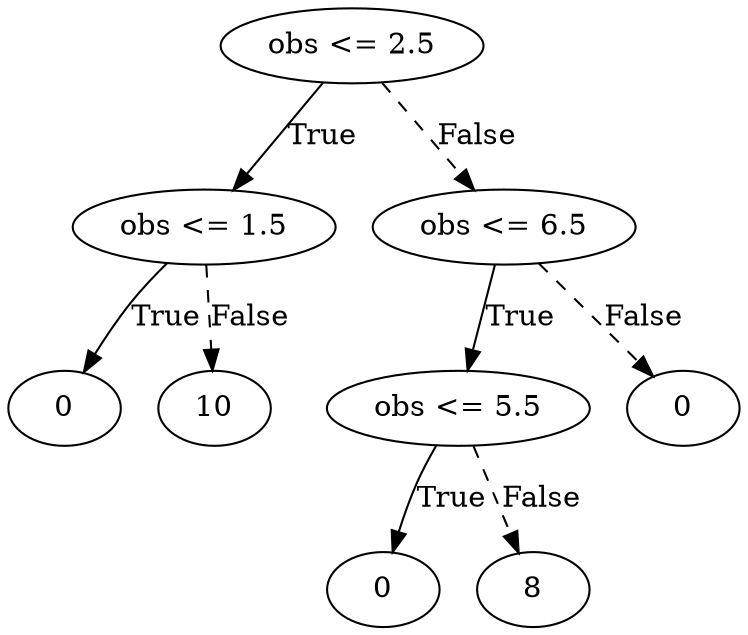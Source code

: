 digraph {
0 [label="obs <= 2.5"];
1 [label="obs <= 1.5"];
2 [label="0"];
1 -> 2 [label="True"];
3 [label="10"];
1 -> 3 [style="dashed", label="False"];
0 -> 1 [label="True"];
4 [label="obs <= 6.5"];
5 [label="obs <= 5.5"];
6 [label="0"];
5 -> 6 [label="True"];
7 [label="8"];
5 -> 7 [style="dashed", label="False"];
4 -> 5 [label="True"];
8 [label="0"];
4 -> 8 [style="dashed", label="False"];
0 -> 4 [style="dashed", label="False"];

}
